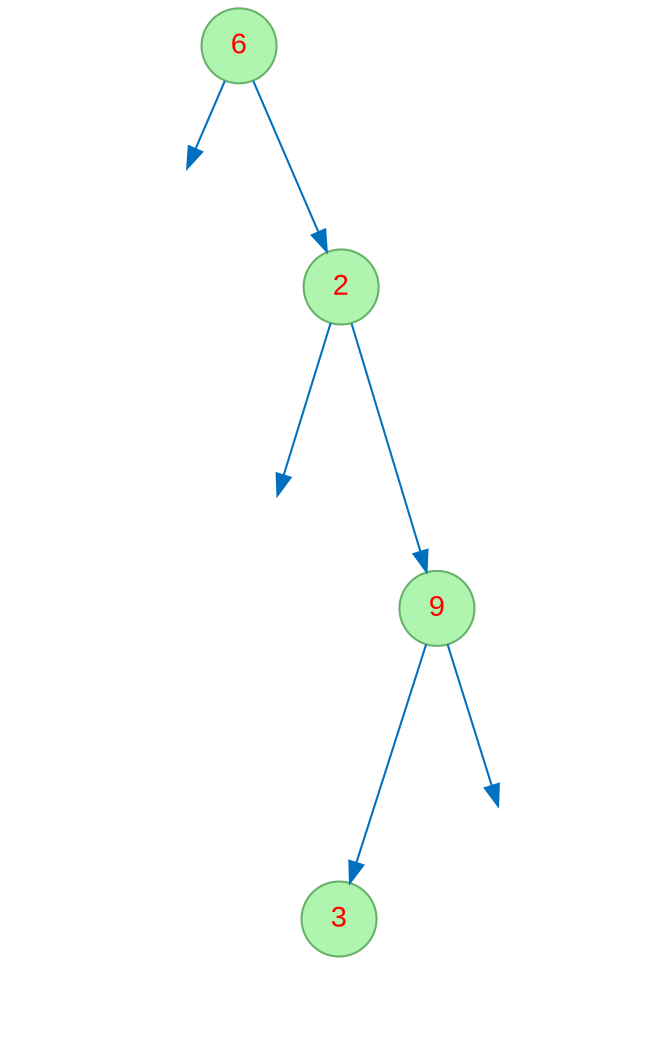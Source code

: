 digraph "tree3-99" {
node [fontname="Arial", fontcolor=red, shape=circle, style=filled, color="#66B268", fillcolor="#AFF4AF" ];
edge [color = "#0070BF"];
1996181658 [label="6"];
l1996181658 [style=invis];
1996181658 -> l1996181658;
1996181658 -> 806353501;
806353501 [label="2"];
l806353501 [style=invis];
806353501 -> l806353501;
806353501 -> 521645586;
521645586 [label="9"];
521645586 -> 1296064247;
1296064247 [label="3"];
l521645586 [style=invis];
521645586 -> l521645586;
}
